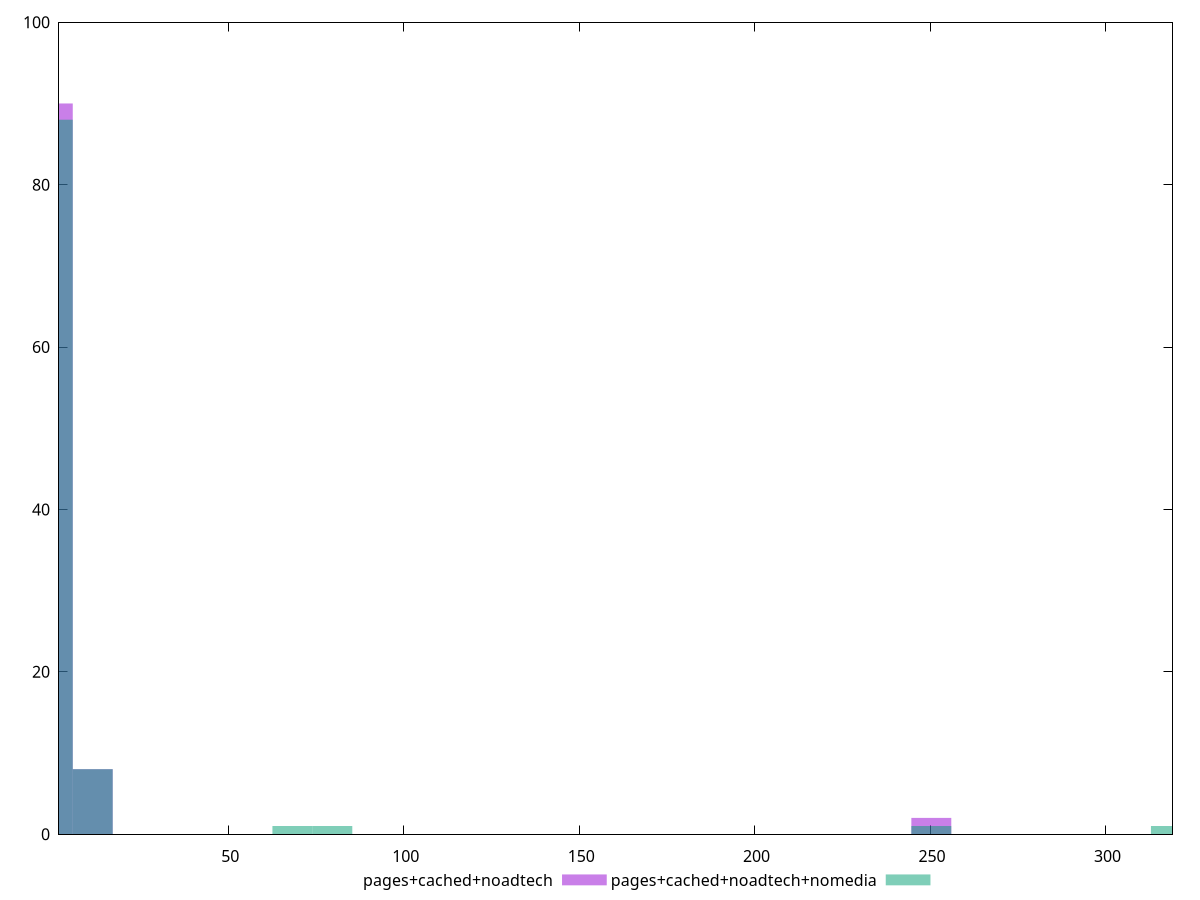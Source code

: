 reset

$pagesCachedNoadtech <<EOF
250.3597196891874 2
11.379987258599426 8
0 90
EOF

$pagesCachedNoadtechNomedia <<EOF
318.6396432407839 1
250.3597196891874 1
0 88
68.27992355159655 1
11.379987258599426 8
79.65991081019598 1
EOF

set key outside below
set boxwidth 11.379987258599426
set xrange [1.7679999999999998:319.0909999999999]
set yrange [0:100]
set trange [0:100]
set style fill transparent solid 0.5 noborder
set terminal svg size 640, 500 enhanced background rgb 'white'
set output "report_00017_2021-02-10T15-08-03.406Z/server-response-time/comparison/histogram/2_vs_3.svg"

plot $pagesCachedNoadtech title "pages+cached+noadtech" with boxes, \
     $pagesCachedNoadtechNomedia title "pages+cached+noadtech+nomedia" with boxes

reset
